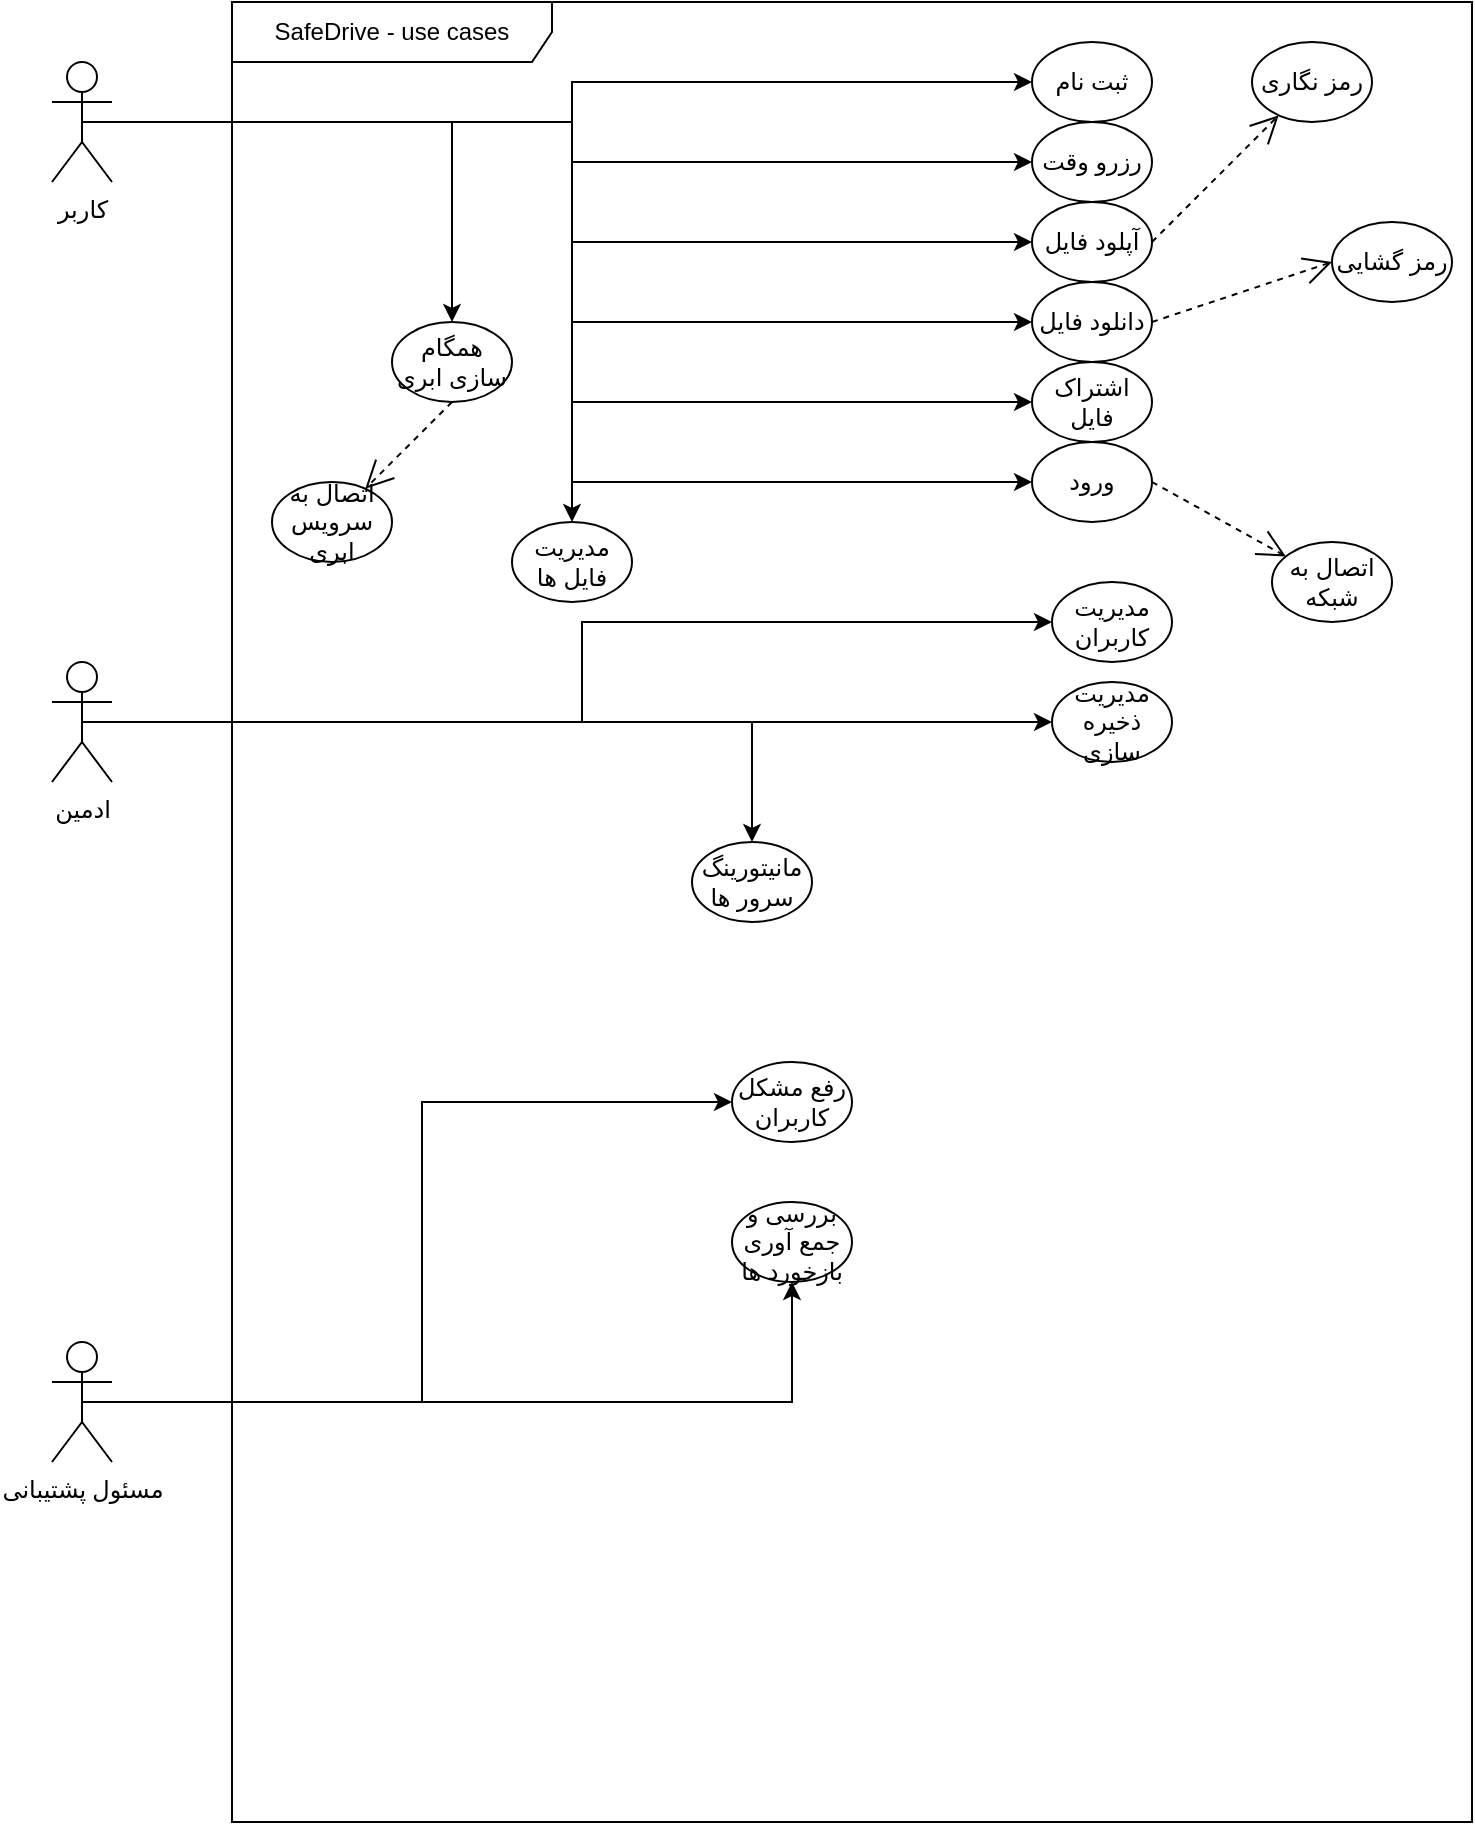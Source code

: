 <mxfile version="24.9.1">
  <diagram name="Page-1" id="YEhjJKSPnRyHB3b2QTLM">
    <mxGraphModel dx="954" dy="553" grid="1" gridSize="10" guides="1" tooltips="1" connect="1" arrows="1" fold="1" page="1" pageScale="1" pageWidth="850" pageHeight="1100" math="0" shadow="0">
      <root>
        <mxCell id="0" />
        <mxCell id="1" parent="0" />
        <mxCell id="OHewmTsMpt972KVqSZn3-21" style="edgeStyle=orthogonalEdgeStyle;rounded=0;orthogonalLoop=1;jettySize=auto;html=1;exitX=0.5;exitY=0.5;exitDx=0;exitDy=0;exitPerimeter=0;" edge="1" parent="1" source="lUGRWfGARe6teelx05pl-1" target="OHewmTsMpt972KVqSZn3-20">
          <mxGeometry relative="1" as="geometry" />
        </mxCell>
        <mxCell id="OHewmTsMpt972KVqSZn3-25" style="edgeStyle=orthogonalEdgeStyle;rounded=0;orthogonalLoop=1;jettySize=auto;html=1;exitX=0.5;exitY=0.5;exitDx=0;exitDy=0;exitPerimeter=0;entryX=0;entryY=0.5;entryDx=0;entryDy=0;" edge="1" parent="1" source="lUGRWfGARe6teelx05pl-1" target="lUGRWfGARe6teelx05pl-11">
          <mxGeometry relative="1" as="geometry" />
        </mxCell>
        <mxCell id="OHewmTsMpt972KVqSZn3-26" style="edgeStyle=orthogonalEdgeStyle;rounded=0;orthogonalLoop=1;jettySize=auto;html=1;exitX=0.5;exitY=0.5;exitDx=0;exitDy=0;exitPerimeter=0;entryX=0;entryY=0.5;entryDx=0;entryDy=0;" edge="1" parent="1" source="lUGRWfGARe6teelx05pl-1" target="lUGRWfGARe6teelx05pl-12">
          <mxGeometry relative="1" as="geometry" />
        </mxCell>
        <mxCell id="OHewmTsMpt972KVqSZn3-27" style="edgeStyle=orthogonalEdgeStyle;rounded=0;orthogonalLoop=1;jettySize=auto;html=1;exitX=0.5;exitY=0.5;exitDx=0;exitDy=0;exitPerimeter=0;entryX=0;entryY=0.5;entryDx=0;entryDy=0;" edge="1" parent="1" source="lUGRWfGARe6teelx05pl-1" target="lUGRWfGARe6teelx05pl-15">
          <mxGeometry relative="1" as="geometry" />
        </mxCell>
        <mxCell id="OHewmTsMpt972KVqSZn3-28" style="edgeStyle=orthogonalEdgeStyle;rounded=0;orthogonalLoop=1;jettySize=auto;html=1;exitX=0.5;exitY=0.5;exitDx=0;exitDy=0;exitPerimeter=0;entryX=0;entryY=0.5;entryDx=0;entryDy=0;" edge="1" parent="1" source="lUGRWfGARe6teelx05pl-1" target="lUGRWfGARe6teelx05pl-14">
          <mxGeometry relative="1" as="geometry" />
        </mxCell>
        <mxCell id="OHewmTsMpt972KVqSZn3-29" style="edgeStyle=orthogonalEdgeStyle;rounded=0;orthogonalLoop=1;jettySize=auto;html=1;exitX=0.5;exitY=0.5;exitDx=0;exitDy=0;exitPerimeter=0;entryX=0;entryY=0.5;entryDx=0;entryDy=0;" edge="1" parent="1" source="lUGRWfGARe6teelx05pl-1" target="lUGRWfGARe6teelx05pl-13">
          <mxGeometry relative="1" as="geometry" />
        </mxCell>
        <mxCell id="OHewmTsMpt972KVqSZn3-37" style="edgeStyle=orthogonalEdgeStyle;rounded=0;orthogonalLoop=1;jettySize=auto;html=1;exitX=0.5;exitY=0.5;exitDx=0;exitDy=0;exitPerimeter=0;entryX=0.5;entryY=0;entryDx=0;entryDy=0;" edge="1" parent="1" source="lUGRWfGARe6teelx05pl-1" target="OHewmTsMpt972KVqSZn3-36">
          <mxGeometry relative="1" as="geometry" />
        </mxCell>
        <mxCell id="OHewmTsMpt972KVqSZn3-47" style="edgeStyle=orthogonalEdgeStyle;rounded=0;orthogonalLoop=1;jettySize=auto;html=1;exitX=0.5;exitY=0.5;exitDx=0;exitDy=0;exitPerimeter=0;entryX=0;entryY=0.5;entryDx=0;entryDy=0;" edge="1" parent="1" source="lUGRWfGARe6teelx05pl-1" target="lUGRWfGARe6teelx05pl-16">
          <mxGeometry relative="1" as="geometry" />
        </mxCell>
        <object label="&lt;div&gt;کاربر&lt;/div&gt;&lt;div&gt;&lt;br&gt;&lt;/div&gt;" user="کاربر" id="lUGRWfGARe6teelx05pl-1">
          <mxCell style="shape=umlActor;verticalLabelPosition=bottom;verticalAlign=top;html=1;outlineConnect=0;fontFamily=Comic Sans MS;" parent="1" vertex="1">
            <mxGeometry x="70" y="80" width="30" height="60" as="geometry" />
          </mxCell>
        </object>
        <mxCell id="OHewmTsMpt972KVqSZn3-42" style="edgeStyle=orthogonalEdgeStyle;rounded=0;orthogonalLoop=1;jettySize=auto;html=1;exitX=0.5;exitY=0.5;exitDx=0;exitDy=0;exitPerimeter=0;entryX=0;entryY=0.5;entryDx=0;entryDy=0;" edge="1" parent="1" source="lUGRWfGARe6teelx05pl-47" target="OHewmTsMpt972KVqSZn3-41">
          <mxGeometry relative="1" as="geometry" />
        </mxCell>
        <mxCell id="OHewmTsMpt972KVqSZn3-44" style="edgeStyle=orthogonalEdgeStyle;rounded=0;orthogonalLoop=1;jettySize=auto;html=1;exitX=0.5;exitY=0.5;exitDx=0;exitDy=0;exitPerimeter=0;" edge="1" parent="1" source="lUGRWfGARe6teelx05pl-47" target="OHewmTsMpt972KVqSZn3-43">
          <mxGeometry relative="1" as="geometry" />
        </mxCell>
        <mxCell id="OHewmTsMpt972KVqSZn3-46" style="edgeStyle=orthogonalEdgeStyle;rounded=0;orthogonalLoop=1;jettySize=auto;html=1;exitX=0.5;exitY=0.5;exitDx=0;exitDy=0;exitPerimeter=0;" edge="1" parent="1" source="lUGRWfGARe6teelx05pl-47" target="OHewmTsMpt972KVqSZn3-45">
          <mxGeometry relative="1" as="geometry" />
        </mxCell>
        <object label="ادمین" user="کاربر" id="lUGRWfGARe6teelx05pl-47">
          <mxCell style="shape=umlActor;verticalLabelPosition=bottom;verticalAlign=top;html=1;outlineConnect=0;fontFamily=Comic Sans MS;" parent="1" vertex="1">
            <mxGeometry x="70" y="380" width="30" height="60" as="geometry" />
          </mxCell>
        </object>
        <mxCell id="OHewmTsMpt972KVqSZn3-52" style="edgeStyle=orthogonalEdgeStyle;rounded=0;orthogonalLoop=1;jettySize=auto;html=1;exitX=0.5;exitY=0.5;exitDx=0;exitDy=0;exitPerimeter=0;entryX=0;entryY=0.5;entryDx=0;entryDy=0;" edge="1" parent="1" source="lUGRWfGARe6teelx05pl-62" target="OHewmTsMpt972KVqSZn3-51">
          <mxGeometry relative="1" as="geometry" />
        </mxCell>
        <mxCell id="OHewmTsMpt972KVqSZn3-54" style="edgeStyle=orthogonalEdgeStyle;rounded=0;orthogonalLoop=1;jettySize=auto;html=1;exitX=0.5;exitY=0.5;exitDx=0;exitDy=0;exitPerimeter=0;" edge="1" parent="1" source="lUGRWfGARe6teelx05pl-62" target="OHewmTsMpt972KVqSZn3-53">
          <mxGeometry relative="1" as="geometry" />
        </mxCell>
        <object label="مسئول پشتیبانی" user="کاربر" id="lUGRWfGARe6teelx05pl-62">
          <mxCell style="shape=umlActor;verticalLabelPosition=bottom;verticalAlign=top;html=1;outlineConnect=0;fontFamily=Comic Sans MS;" parent="1" vertex="1">
            <mxGeometry x="70" y="720" width="30" height="60" as="geometry" />
          </mxCell>
        </object>
        <mxCell id="OHewmTsMpt972KVqSZn3-10" value="SafeDrive - use cases" style="shape=umlFrame;whiteSpace=wrap;html=1;pointerEvents=0;recursiveResize=0;container=1;collapsible=0;width=160;" vertex="1" parent="1">
          <mxGeometry x="160" y="50" width="620" height="910" as="geometry" />
        </mxCell>
        <mxCell id="lUGRWfGARe6teelx05pl-11" value="ثبت نام" style="ellipse;whiteSpace=wrap;html=1;" parent="OHewmTsMpt972KVqSZn3-10" vertex="1">
          <mxGeometry x="400" y="20" width="60" height="40" as="geometry" />
        </mxCell>
        <mxCell id="lUGRWfGARe6teelx05pl-12" value="رزرو وقت" style="ellipse;whiteSpace=wrap;html=1;" parent="OHewmTsMpt972KVqSZn3-10" vertex="1">
          <mxGeometry x="400" y="60" width="60" height="40" as="geometry" />
        </mxCell>
        <mxCell id="lUGRWfGARe6teelx05pl-13" value="اشتراک فایل" style="ellipse;whiteSpace=wrap;html=1;" parent="OHewmTsMpt972KVqSZn3-10" vertex="1">
          <mxGeometry x="400" y="180" width="60" height="40" as="geometry" />
        </mxCell>
        <mxCell id="lUGRWfGARe6teelx05pl-14" value="دانلود فایل" style="ellipse;whiteSpace=wrap;html=1;" parent="OHewmTsMpt972KVqSZn3-10" vertex="1">
          <mxGeometry x="400" y="140" width="60" height="40" as="geometry" />
        </mxCell>
        <mxCell id="OHewmTsMpt972KVqSZn3-33" style="endArrow=open;endSize=12;dashed=1;html=1;rounded=0;exitX=1;exitY=0.5;exitDx=0;exitDy=0;" edge="1" parent="OHewmTsMpt972KVqSZn3-10" source="lUGRWfGARe6teelx05pl-15" target="OHewmTsMpt972KVqSZn3-30">
          <mxGeometry relative="1" as="geometry" />
        </mxCell>
        <mxCell id="lUGRWfGARe6teelx05pl-15" value="آپلود فایل" style="ellipse;whiteSpace=wrap;html=1;" parent="OHewmTsMpt972KVqSZn3-10" vertex="1">
          <mxGeometry x="400" y="100" width="60" height="40" as="geometry" />
        </mxCell>
        <mxCell id="lUGRWfGARe6teelx05pl-16" value="ورود" style="ellipse;whiteSpace=wrap;html=1;" parent="OHewmTsMpt972KVqSZn3-10" vertex="1">
          <mxGeometry x="400" y="220" width="60" height="40" as="geometry" />
        </mxCell>
        <mxCell id="lUGRWfGARe6teelx05pl-82" style="edgeStyle=orthogonalEdgeStyle;rounded=0;orthogonalLoop=1;jettySize=auto;html=1;exitX=0.5;exitY=1;exitDx=0;exitDy=0;" parent="OHewmTsMpt972KVqSZn3-10" source="lUGRWfGARe6teelx05pl-16" target="lUGRWfGARe6teelx05pl-16" edge="1">
          <mxGeometry relative="1" as="geometry" />
        </mxCell>
        <mxCell id="OHewmTsMpt972KVqSZn3-20" value="مدیریت فایل ها" style="ellipse;whiteSpace=wrap;html=1;" vertex="1" parent="OHewmTsMpt972KVqSZn3-10">
          <mxGeometry x="140" y="260" width="60" height="40" as="geometry" />
        </mxCell>
        <mxCell id="OHewmTsMpt972KVqSZn3-30" value="رمز نگاری" style="ellipse;whiteSpace=wrap;html=1;" vertex="1" parent="OHewmTsMpt972KVqSZn3-10">
          <mxGeometry x="510" y="20" width="60" height="40" as="geometry" />
        </mxCell>
        <mxCell id="OHewmTsMpt972KVqSZn3-34" value="رمز گشایی" style="ellipse;whiteSpace=wrap;html=1;" vertex="1" parent="OHewmTsMpt972KVqSZn3-10">
          <mxGeometry x="550" y="110" width="60" height="40" as="geometry" />
        </mxCell>
        <mxCell id="OHewmTsMpt972KVqSZn3-35" style="endArrow=open;endSize=12;dashed=1;html=1;rounded=0;exitX=1;exitY=0.5;exitDx=0;exitDy=0;entryX=0;entryY=0.5;entryDx=0;entryDy=0;" edge="1" parent="OHewmTsMpt972KVqSZn3-10" source="lUGRWfGARe6teelx05pl-14" target="OHewmTsMpt972KVqSZn3-34">
          <mxGeometry relative="1" as="geometry">
            <mxPoint x="470" y="130" as="sourcePoint" />
            <mxPoint x="533" y="67" as="targetPoint" />
          </mxGeometry>
        </mxCell>
        <mxCell id="OHewmTsMpt972KVqSZn3-36" value="همگام سازی ابری" style="ellipse;whiteSpace=wrap;html=1;" vertex="1" parent="OHewmTsMpt972KVqSZn3-10">
          <mxGeometry x="80" y="160" width="60" height="40" as="geometry" />
        </mxCell>
        <mxCell id="OHewmTsMpt972KVqSZn3-38" value="اتصال به سرویس ابری" style="ellipse;whiteSpace=wrap;html=1;" vertex="1" parent="OHewmTsMpt972KVqSZn3-10">
          <mxGeometry x="20" y="240" width="60" height="40" as="geometry" />
        </mxCell>
        <mxCell id="OHewmTsMpt972KVqSZn3-40" style="endArrow=open;endSize=12;dashed=1;html=1;rounded=0;exitX=0.5;exitY=1;exitDx=0;exitDy=0;" edge="1" parent="OHewmTsMpt972KVqSZn3-10" source="OHewmTsMpt972KVqSZn3-36" target="OHewmTsMpt972KVqSZn3-38">
          <mxGeometry relative="1" as="geometry">
            <mxPoint x="40" y="160" as="sourcePoint" />
            <mxPoint x="90" y="210" as="targetPoint" />
          </mxGeometry>
        </mxCell>
        <mxCell id="OHewmTsMpt972KVqSZn3-41" value="مدیریت کاربران" style="ellipse;whiteSpace=wrap;html=1;" vertex="1" parent="OHewmTsMpt972KVqSZn3-10">
          <mxGeometry x="410" y="290" width="60" height="40" as="geometry" />
        </mxCell>
        <mxCell id="OHewmTsMpt972KVqSZn3-43" value="مانیتورینگ سرور ها" style="ellipse;whiteSpace=wrap;html=1;" vertex="1" parent="OHewmTsMpt972KVqSZn3-10">
          <mxGeometry x="230" y="420" width="60" height="40" as="geometry" />
        </mxCell>
        <mxCell id="OHewmTsMpt972KVqSZn3-45" value="مدیریت ذخیره سازی" style="ellipse;whiteSpace=wrap;html=1;" vertex="1" parent="OHewmTsMpt972KVqSZn3-10">
          <mxGeometry x="410" y="340" width="60" height="40" as="geometry" />
        </mxCell>
        <mxCell id="OHewmTsMpt972KVqSZn3-48" value="اتصال به شبکه" style="ellipse;whiteSpace=wrap;html=1;" vertex="1" parent="OHewmTsMpt972KVqSZn3-10">
          <mxGeometry x="520" y="270" width="60" height="40" as="geometry" />
        </mxCell>
        <mxCell id="OHewmTsMpt972KVqSZn3-49" style="endArrow=open;endSize=12;dashed=1;html=1;rounded=0;exitX=1;exitY=0.5;exitDx=0;exitDy=0;" edge="1" parent="OHewmTsMpt972KVqSZn3-10" source="lUGRWfGARe6teelx05pl-16" target="OHewmTsMpt972KVqSZn3-48">
          <mxGeometry relative="1" as="geometry">
            <mxPoint x="470" y="250" as="sourcePoint" />
            <mxPoint x="520" y="300" as="targetPoint" />
          </mxGeometry>
        </mxCell>
        <mxCell id="OHewmTsMpt972KVqSZn3-51" value="&lt;div&gt;رفع مشکل کاربران&lt;/div&gt;" style="ellipse;whiteSpace=wrap;html=1;" vertex="1" parent="OHewmTsMpt972KVqSZn3-10">
          <mxGeometry x="250" y="530" width="60" height="40" as="geometry" />
        </mxCell>
        <mxCell id="OHewmTsMpt972KVqSZn3-53" value="بررسی و جمع آوری بازخورد ها" style="ellipse;whiteSpace=wrap;html=1;" vertex="1" parent="OHewmTsMpt972KVqSZn3-10">
          <mxGeometry x="250" y="600" width="60" height="40" as="geometry" />
        </mxCell>
      </root>
    </mxGraphModel>
  </diagram>
</mxfile>
